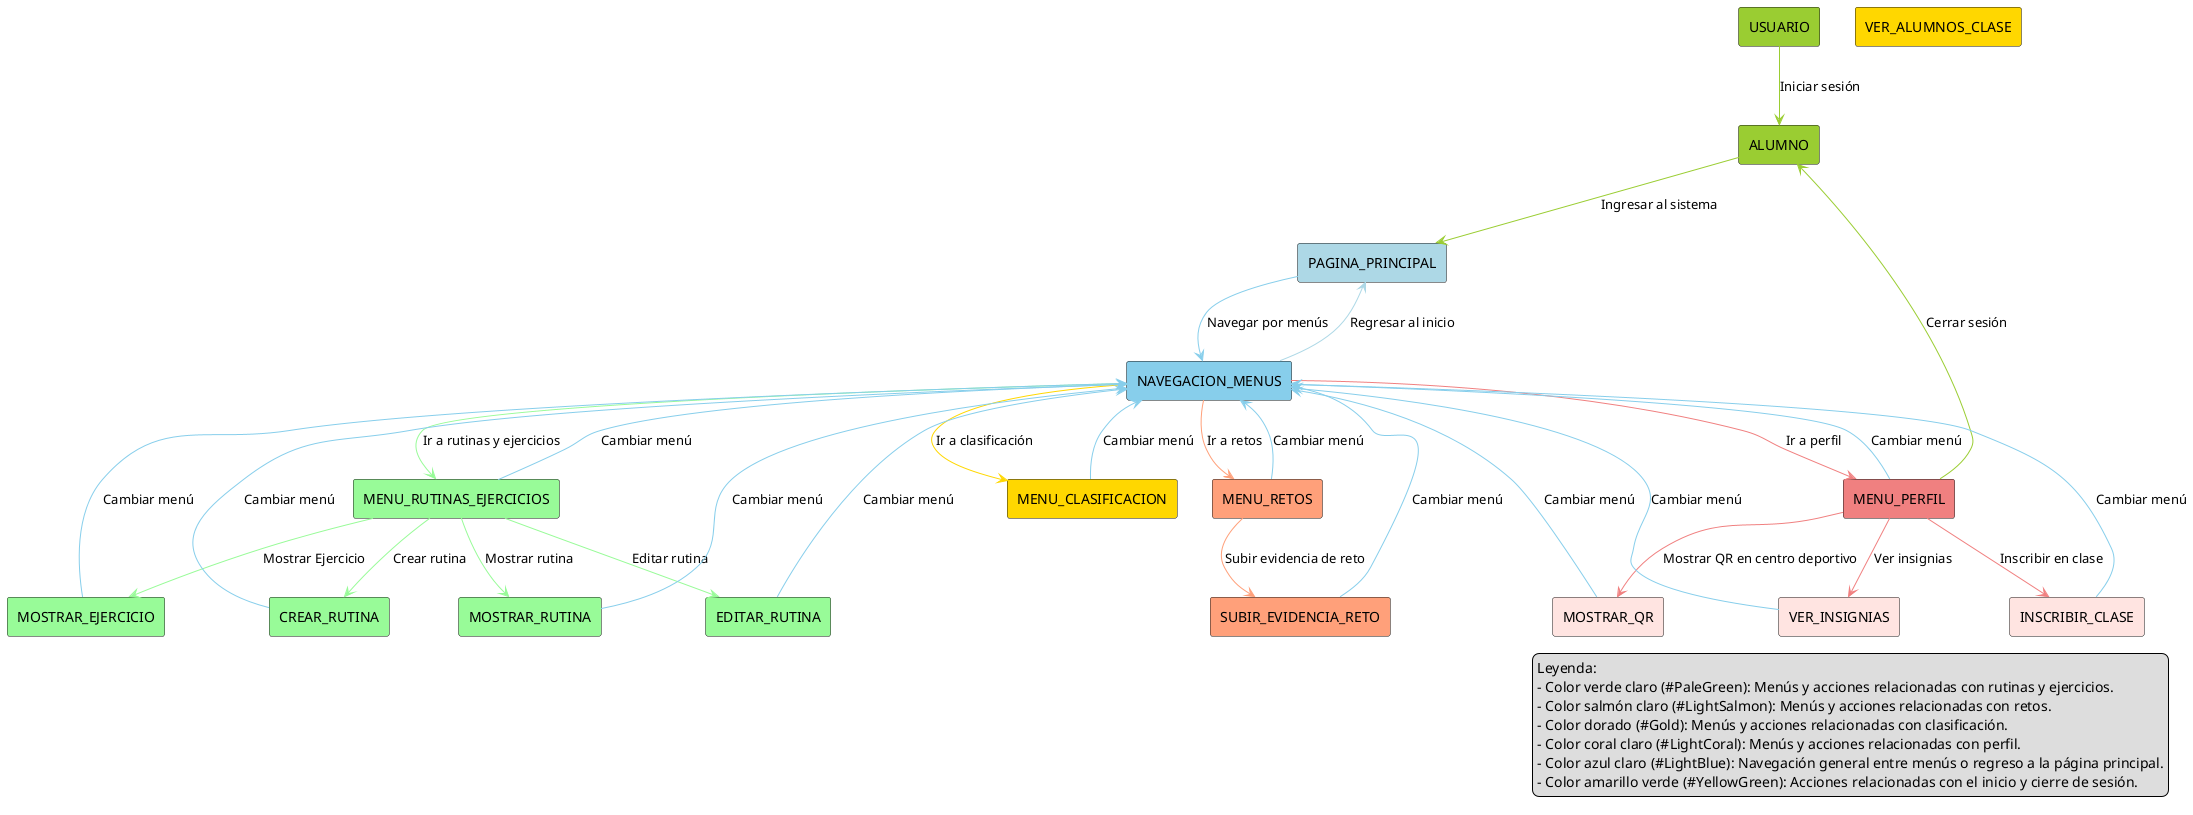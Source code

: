 @startuml AlumnosCasosDeUso
!define RECTANGLE(x, color) rectangle x #color

' === ACTORES Y ELEMENTOS PRINCIPALES ===
RECTANGLE(USUARIO, YellowGreen)
RECTANGLE(ALUMNO, YellowGreen)
RECTANGLE(PAGINA_PRINCIPAL, LightBlue)
RECTANGLE(NAVEGACION_MENUS, SkyBlue)

' === MENÚS ===
RECTANGLE(MENU_RUTINAS_EJERCICIOS, PaleGreen)
RECTANGLE(MENU_RETOS, LightSalmon)
RECTANGLE(MENU_CLASIFICACION, Gold)
RECTANGLE(MENU_PERFIL, LightCoral)

' === ACCIONES ===
RECTANGLE(VER_INSIGNIAS, MistyRose)
RECTANGLE(INSCRIBIR_CLASE, MistyRose)
RECTANGLE(MOSTRAR_QR, MistyRose)
RECTANGLE(CREAR_RUTINA, PaleGreen)
RECTANGLE(EDITAR_RUTINA, PaleGreen)
RECTANGLE(MOSTRAR_RUTINA, PaleGreen)
RECTANGLE(MOSTRAR_EJERCICIO, PaleGreen)
RECTANGLE(SUBIR_EVIDENCIA_RETO, LightSalmon)
RECTANGLE(VER_ALUMNOS_CLASE, Gold)

' === RELACIONES PRINCIPALES ===
USUARIO -[#YellowGreen]-> ALUMNO: Iniciar sesión
ALUMNO -[#YellowGreen]-> PAGINA_PRINCIPAL : Ingresar al sistema
PAGINA_PRINCIPAL -[#SkyBlue]-> NAVEGACION_MENUS : Navegar por menús

' === ESTADO INTERMEDIO: NAVEGACIÓN ENTRE MENÚS ===
NAVEGACION_MENUS -[#PaleGreen]-> MENU_RUTINAS_EJERCICIOS : Ir a rutinas y ejercicios
NAVEGACION_MENUS -[#LightSalmon]-> MENU_RETOS : Ir a retos
NAVEGACION_MENUS -[#Gold]-> MENU_CLASIFICACION : Ir a clasificación
NAVEGACION_MENUS -[#LightCoral]-> MENU_PERFIL : Ir a perfil
NAVEGACION_MENUS -[#LightBlue]-> PAGINA_PRINCIPAL : Regresar al inicio

' === MENÚ RUTINAS Y EJERCICIOS ===
MENU_RUTINAS_EJERCICIOS -[#PaleGreen]-> CREAR_RUTINA : Crear rutina
MENU_RUTINAS_EJERCICIOS -[#PaleGreen]-> EDITAR_RUTINA : Editar rutina
MENU_RUTINAS_EJERCICIOS -[#PaleGreen]-> MOSTRAR_RUTINA : Mostrar rutina
MENU_RUTINAS_EJERCICIOS -[#PaleGreen]-> MOSTRAR_EJERCICIO : Mostrar Ejercicio
CREAR_RUTINA -[#SkyBlue]-> NAVEGACION_MENUS : Cambiar menú
EDITAR_RUTINA -[#SkyBlue]-> NAVEGACION_MENUS : Cambiar menú
MOSTRAR_RUTINA -[#SkyBlue]-> NAVEGACION_MENUS : Cambiar menú
MOSTRAR_EJERCICIO -[#SkyBlue]-> NAVEGACION_MENUS : Cambiar menú

' === MENÚ RETOS ===
MENU_RETOS -[#LightSalmon]-> SUBIR_EVIDENCIA_RETO : Subir evidencia de reto
SUBIR_EVIDENCIA_RETO -[#SkyBlue]-> NAVEGACION_MENUS : Cambiar menú

' === MENÚ PERFIL ===
MENU_PERFIL -[#LightCoral]-> VER_INSIGNIAS : Ver insignias
MENU_PERFIL -[#LightCoral]-> INSCRIBIR_CLASE : Inscribir en clase
MENU_PERFIL -[#LightCoral]-> MOSTRAR_QR : Mostrar QR en centro deportivo
MENU_PERFIL -[#YellowGreen]-> ALUMNO : Cerrar sesión
VER_INSIGNIAS -[#SkyBlue]-> NAVEGACION_MENUS : Cambiar menú
INSCRIBIR_CLASE -[#SkyBlue]-> NAVEGACION_MENUS : Cambiar menú
MOSTRAR_QR -[#SkyBlue]-> NAVEGACION_MENUS : Cambiar menú

' === CONEXIONES ENTRE ACCIONES Y MENÚS PRINCIPALES ===
MENU_PERFIL -[#SkyBlue]-> NAVEGACION_MENUS: Cambiar menú
MENU_CLASIFICACION -[#SkyBlue]-> NAVEGACION_MENUS: Cambiar menú
MENU_RETOS -[#SkyBlue]-> NAVEGACION_MENUS: Cambiar menú
MENU_RUTINAS_EJERCICIOS -[#SkyBlue]-> NAVEGACION_MENUS: Cambiar menú

' === LEYENDA ===
legend right
Leyenda:
- Color verde claro (#PaleGreen): Menús y acciones relacionadas con rutinas y ejercicios.
- Color salmón claro (#LightSalmon): Menús y acciones relacionadas con retos.
- Color dorado (#Gold): Menús y acciones relacionadas con clasificación.
- Color coral claro (#LightCoral): Menús y acciones relacionadas con perfil.
- Color azul claro (#LightBlue): Navegación general entre menús o regreso a la página principal.
- Color amarillo verde (#YellowGreen): Acciones relacionadas con el inicio y cierre de sesión.
end legend

@enduml
